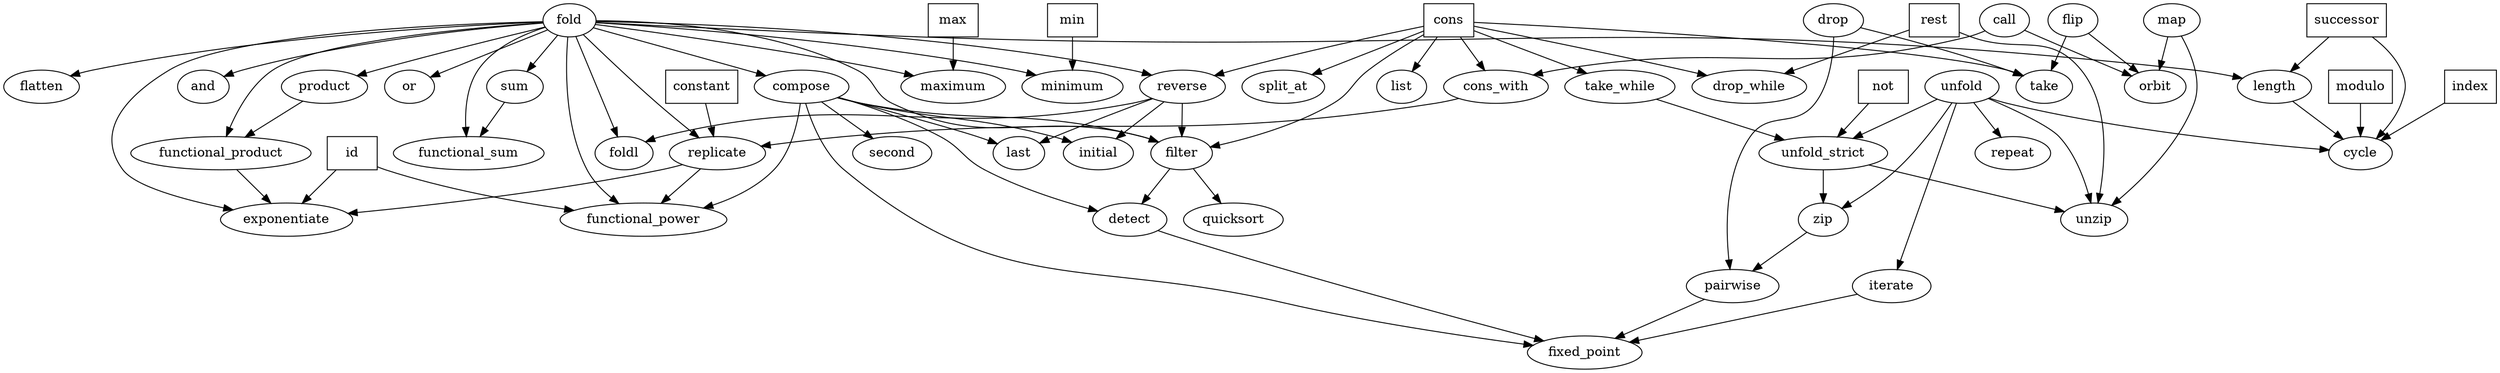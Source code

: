 digraph Schema {
  id [shape=box];
  rest [shape=box];
  successor [shape=box];
  cons [shape=box];
  max [shape=box];
  min [shape=box];
  modulo [shape=box];
  index [shape=box];
  not [shape=box];
  constant [shape=box];

  reverse -> foldl;
  fold -> foldl;

  unfold -> iterate;
  take_while -> unfold_strict;
  not -> unfold_strict;
  unfold -> unfold_strict;

  fold -> flatten;

  cons -> filter;
  reverse -> filter;
  fold -> filter;
  compose -> filter;

  fold -> compose;

  fold -> length;
  successor -> length;

  compose -> second;

  cons -> cons_with;
  call -> cons_with;

  fold -> reverse;
  cons -> reverse;

  compose -> initial;
  reverse -> initial;

  reverse -> last;
  compose -> last;

  cons -> list;

  unfold -> zip;
  unfold_strict -> zip;

  map -> unzip;
  rest -> unzip;
  unfold -> unzip;
  unfold_strict -> unzip;

  fold -> maximum;
  max -> maximum;

  fold -> minimum;
  min -> minimum;

  fold -> replicate;
  cons_with -> replicate;
  constant -> replicate;

  flip -> take;
  cons -> take;
  drop -> take;

  cons -> take_while;
  rest -> drop_while;
  cons -> drop_while;

  modulo -> cycle;
  successor -> cycle;
  index -> cycle;
  length -> cycle;
  unfold -> cycle;

  unfold -> repeat;
  fold -> and;
  fold -> or;
  fold -> sum;
  fold -> product;

  sum -> functional_sum;
  fold -> functional_sum;

  product -> functional_product;
  fold -> functional_product;

  functional_product -> exponentiate;
  fold -> exponentiate;
  replicate -> exponentiate;
  id -> exponentiate;

  id -> functional_power;
  fold -> functional_power;
  compose -> functional_power;
  replicate -> functional_power;

  filter -> quicksort;

  cons -> split_at;

  zip -> pairwise;
  drop -> pairwise;

  map -> orbit;
  flip -> orbit;
  call -> orbit;

  compose -> detect;
  filter -> detect;

  compose -> fixed_point;
  iterate -> fixed_point;
  pairwise -> fixed_point;
  detect -> fixed_point;
}
